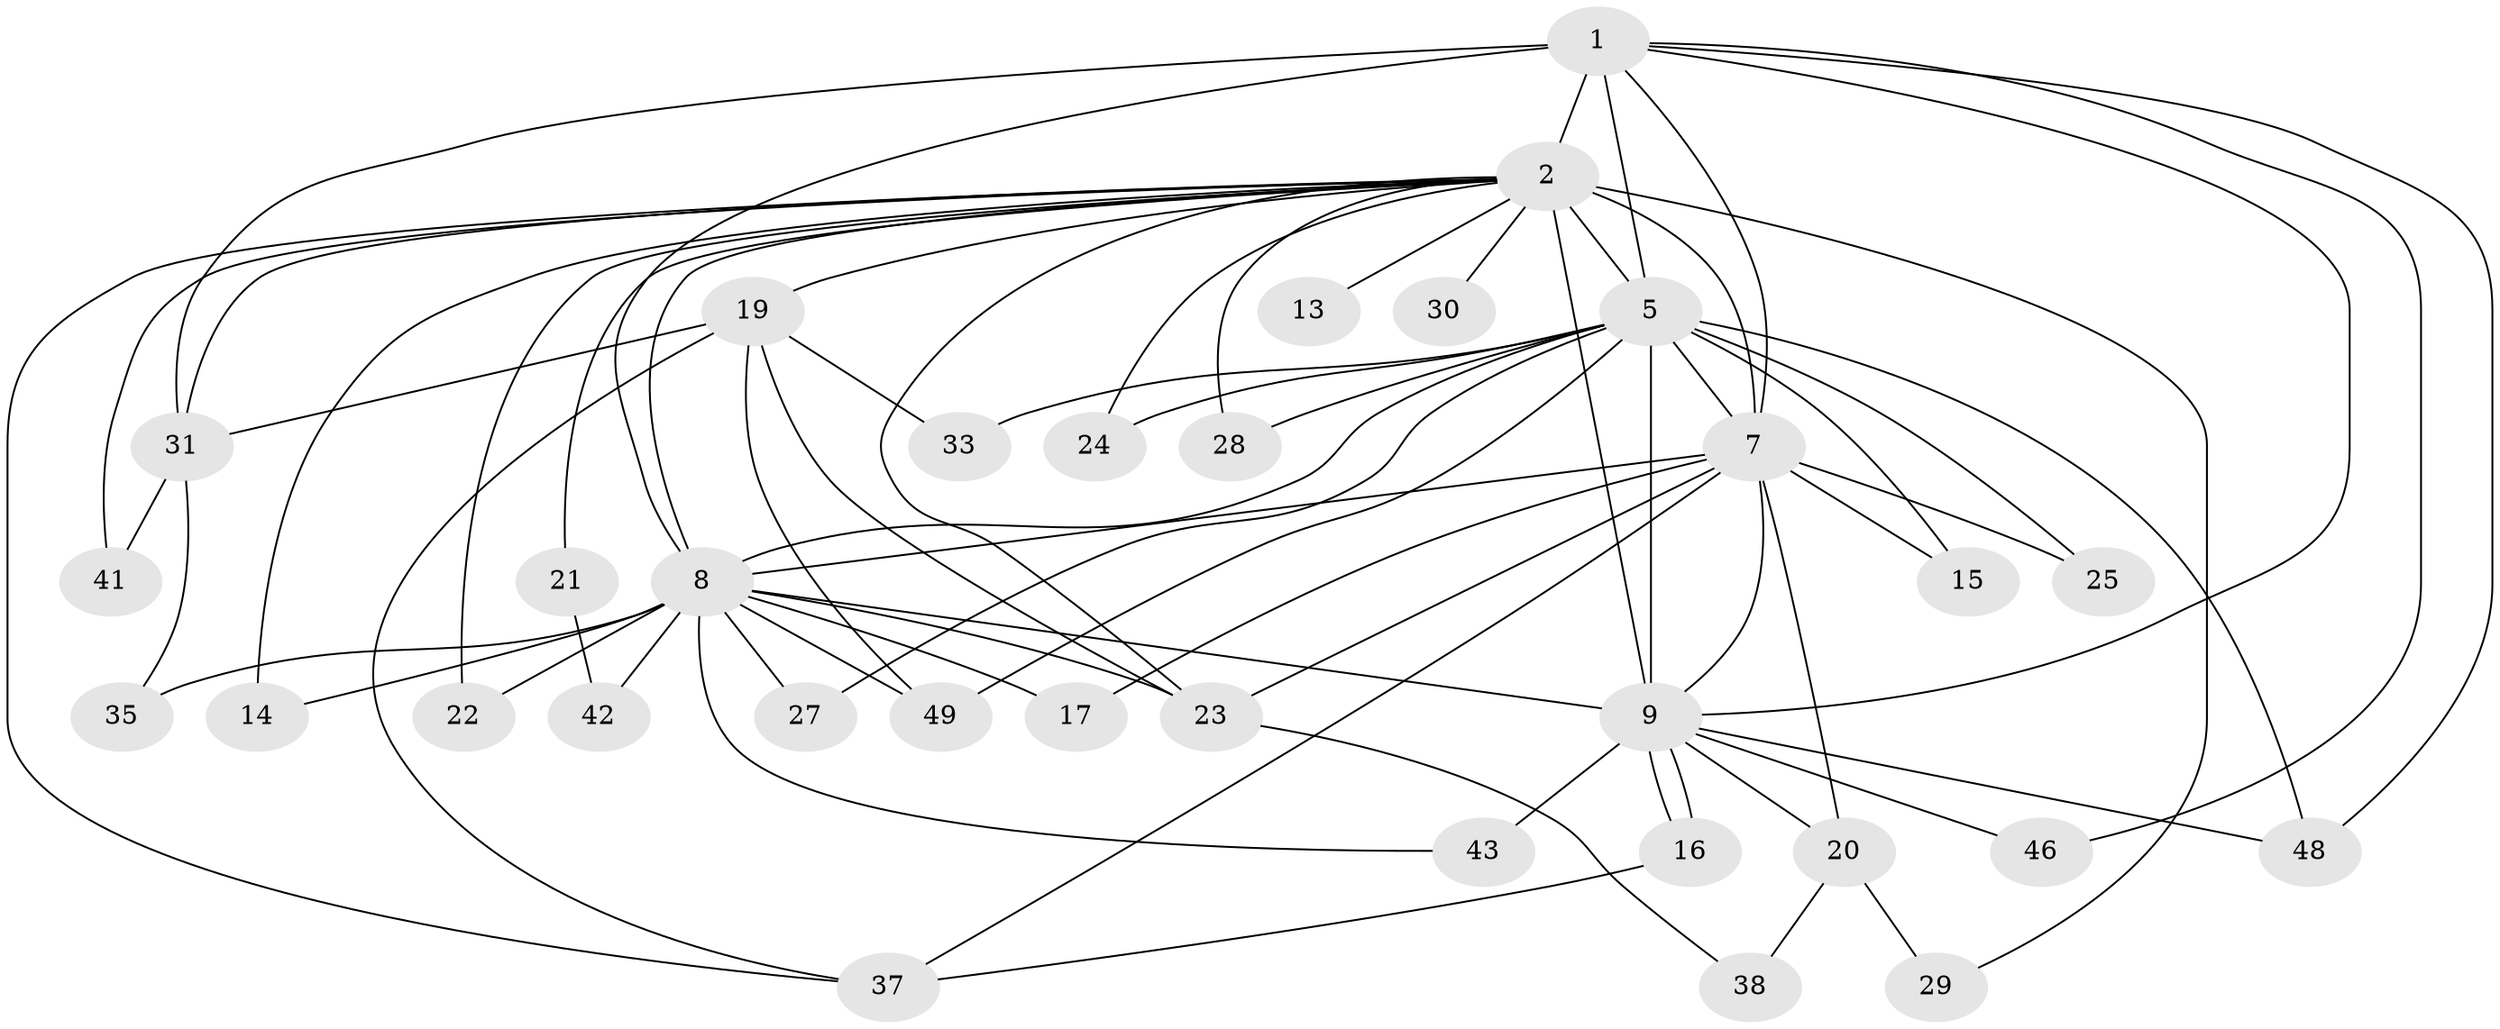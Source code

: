// original degree distribution, {12: 0.017857142857142856, 17: 0.05357142857142857, 10: 0.017857142857142856, 20: 0.017857142857142856, 15: 0.03571428571428571, 16: 0.017857142857142856, 18: 0.017857142857142856, 2: 0.5535714285714286, 3: 0.16071428571428573, 4: 0.03571428571428571, 5: 0.07142857142857142}
// Generated by graph-tools (version 1.1) at 2025/17/03/04/25 18:17:27]
// undirected, 33 vertices, 72 edges
graph export_dot {
graph [start="1"]
  node [color=gray90,style=filled];
  1;
  2 [super="+36+53+4+39+3"];
  5 [super="+10+18+11"];
  7;
  8 [super="+45+32"];
  9;
  13;
  14;
  15;
  16;
  17;
  19 [super="+26"];
  20;
  21;
  22;
  23 [super="+47"];
  24;
  25;
  27;
  28;
  29;
  30;
  31 [super="+34"];
  33;
  35;
  37 [super="+40"];
  38;
  41;
  42;
  43;
  46;
  48 [super="+52"];
  49;
  1 -- 2 [weight=4];
  1 -- 5 [weight=2];
  1 -- 7;
  1 -- 8;
  1 -- 9;
  1 -- 31;
  1 -- 46;
  1 -- 48;
  2 -- 5 [weight=11];
  2 -- 7 [weight=4];
  2 -- 8 [weight=5];
  2 -- 9 [weight=6];
  2 -- 24 [weight=2];
  2 -- 28;
  2 -- 37;
  2 -- 41;
  2 -- 13;
  2 -- 14 [weight=2];
  2 -- 19 [weight=2];
  2 -- 22;
  2 -- 30;
  2 -- 21;
  2 -- 23;
  2 -- 29;
  2 -- 31;
  5 -- 7 [weight=2];
  5 -- 8 [weight=4];
  5 -- 9 [weight=3];
  5 -- 25;
  5 -- 27;
  5 -- 33;
  5 -- 15;
  5 -- 48;
  5 -- 49;
  5 -- 24;
  5 -- 28;
  7 -- 8;
  7 -- 9;
  7 -- 15;
  7 -- 17;
  7 -- 20;
  7 -- 25;
  7 -- 37;
  7 -- 23;
  8 -- 9;
  8 -- 14;
  8 -- 17;
  8 -- 22;
  8 -- 23;
  8 -- 27;
  8 -- 42;
  8 -- 49;
  8 -- 35;
  8 -- 43;
  9 -- 16;
  9 -- 16;
  9 -- 20;
  9 -- 43;
  9 -- 46;
  9 -- 48;
  16 -- 37;
  19 -- 49;
  19 -- 33;
  19 -- 23;
  19 -- 31;
  19 -- 37;
  20 -- 29;
  20 -- 38;
  21 -- 42;
  23 -- 38;
  31 -- 35;
  31 -- 41;
}
